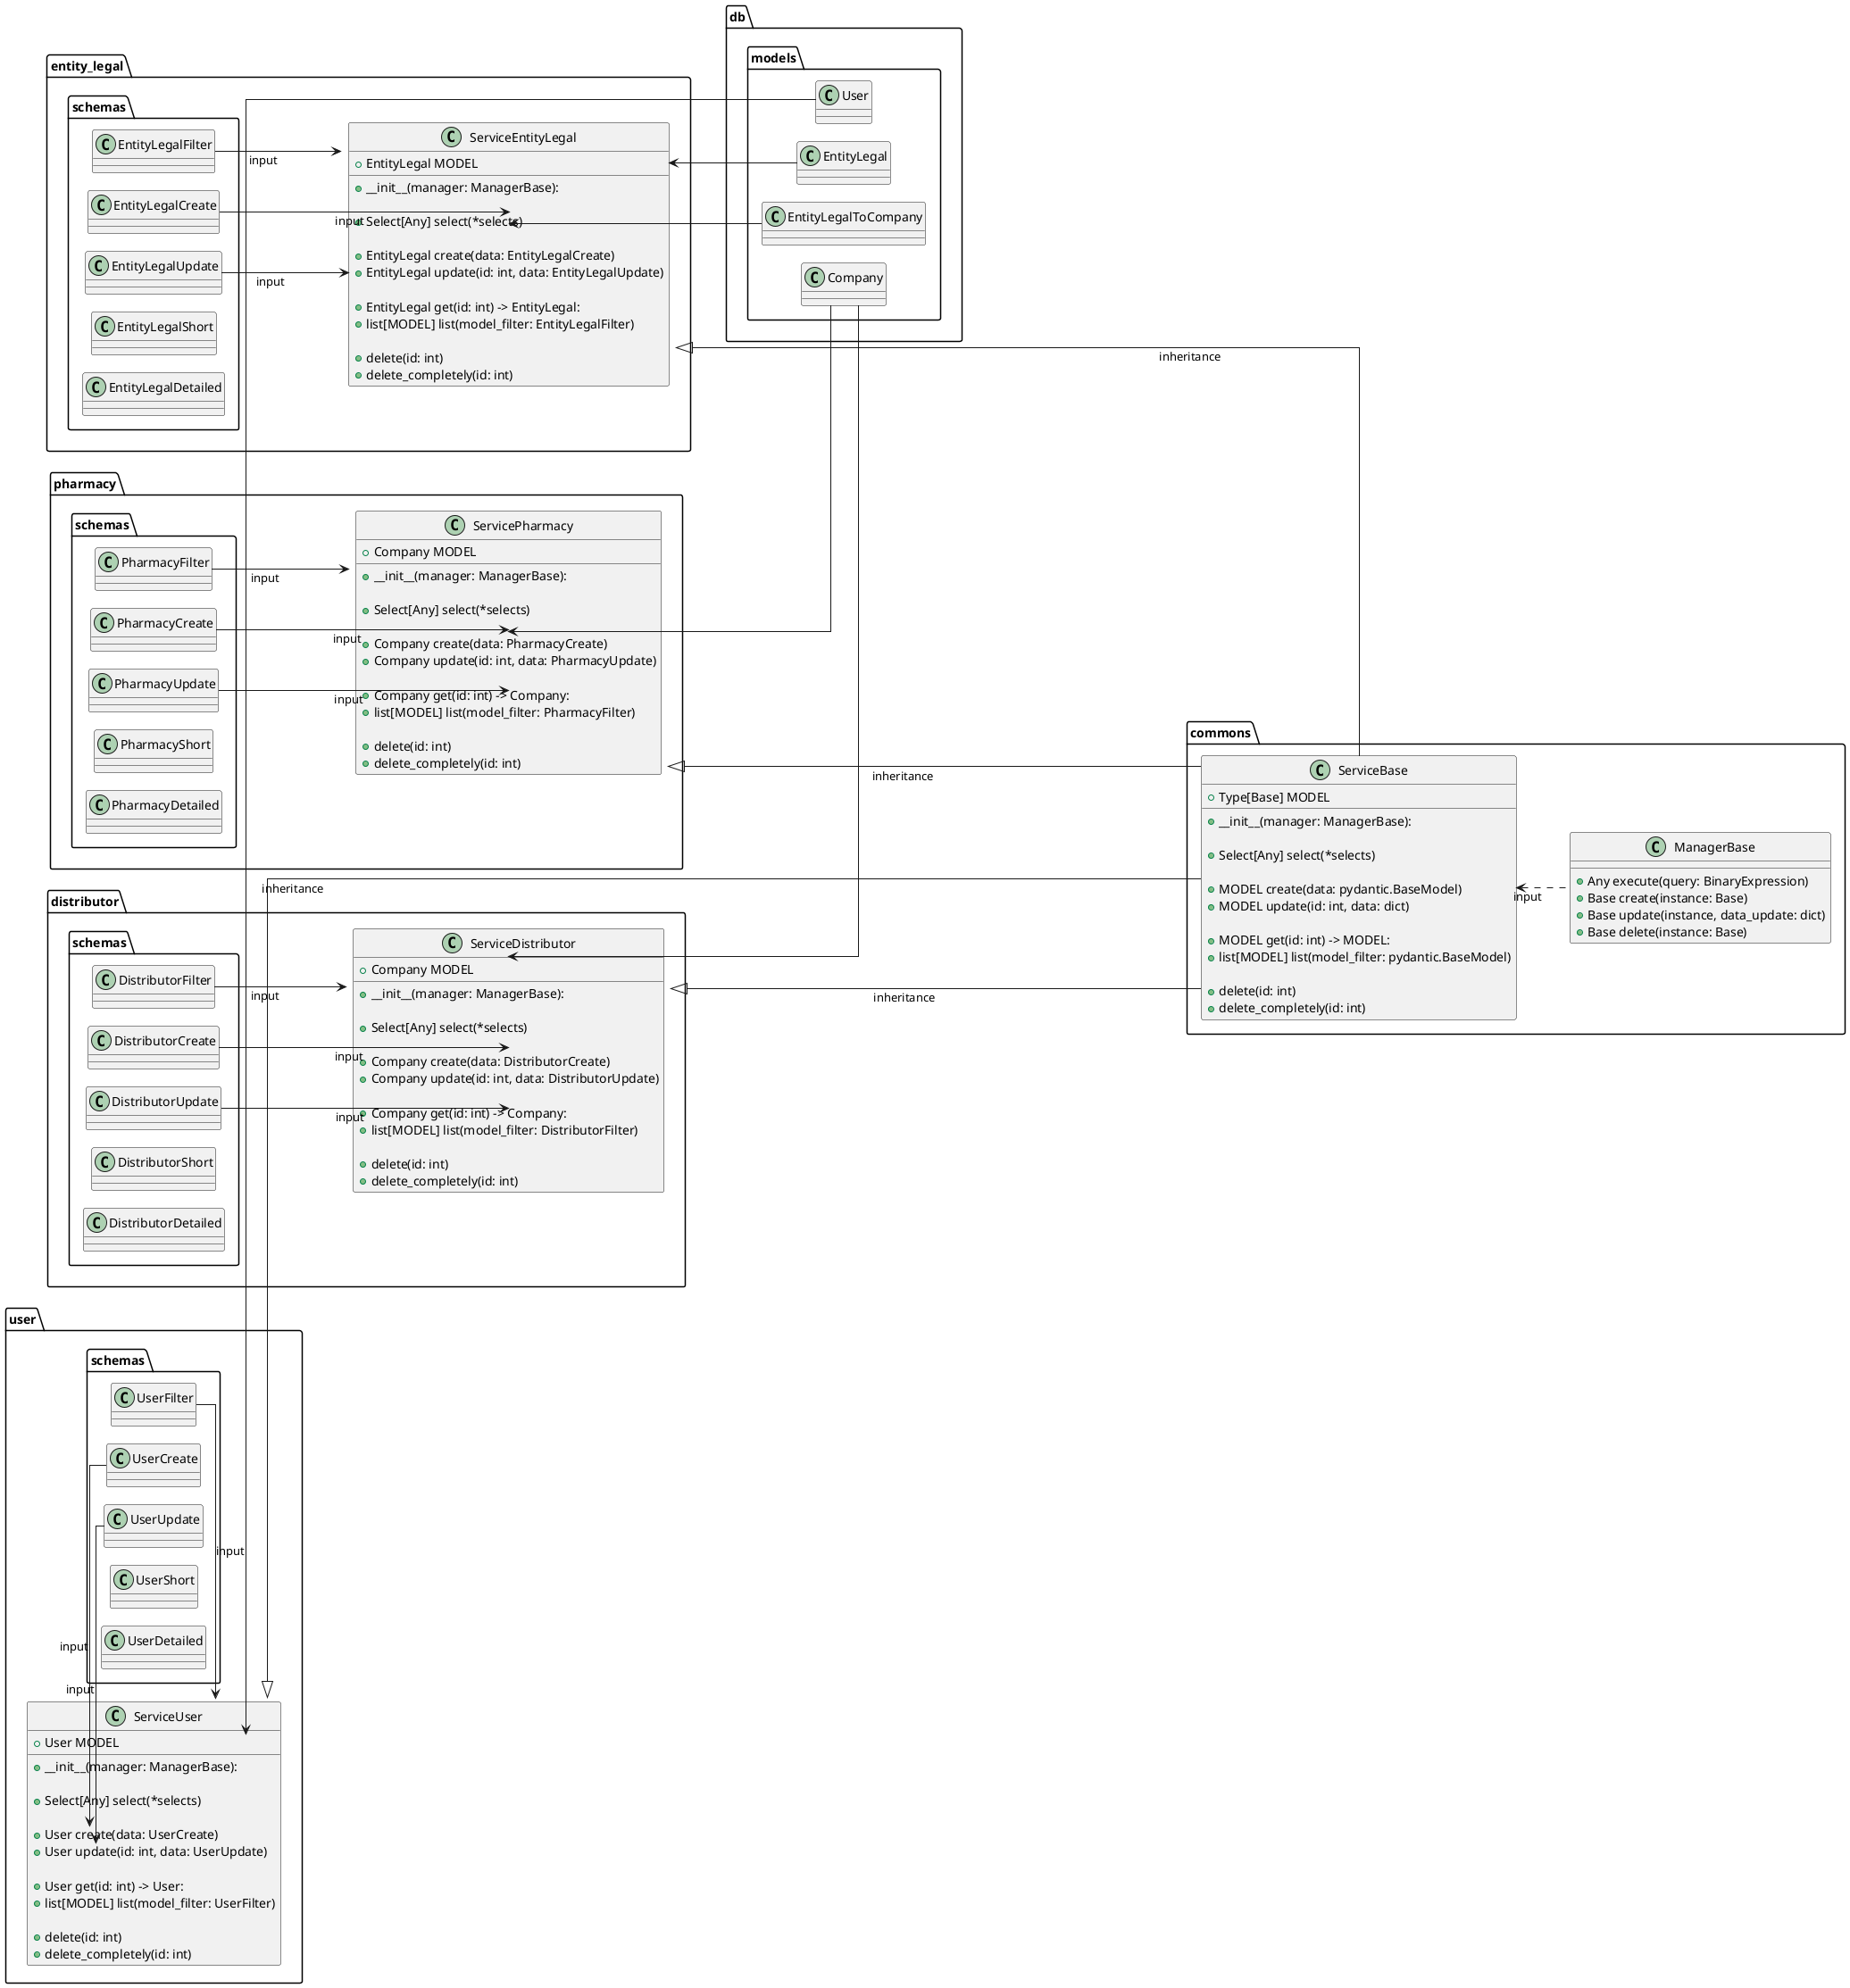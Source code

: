 @startuml
'https://plantuml.com/class-diagram
skinparam linetype ortho
skinparam nodesep 20
left to right direction

together {

    package "commons" {

        class ManagerBase {
            + Any execute(query: BinaryExpression)
            + Base create(instance: Base)
            + Base update(instance, data_update: dict)
            + Base delete(instance: Base)
        }

        class ServiceBase {
            + Type[Base] MODEL

            + __init__(manager: ManagerBase):

            + Select[Any] select(*selects)

            + MODEL create(data: pydantic.BaseModel)
            + MODEL update(id: int, data: dict)

            + MODEL get(id: int) -> MODEL:
            + list[MODEL] list(model_filter: pydantic.BaseModel)

            + delete(id: int)
            + delete_completely(id: int)
        }
    }
}

together {

    package "db" {
        package "models" {
            class User
            class EntityLegal
            class EntityLegalToCompany
            class Company
        }
    }

}

together {
    package "user" {
        class ServiceUser {
            + User MODEL

            + __init__(manager: ManagerBase):

            + Select[Any] select(*selects)

            + User create(data: UserCreate)
            + User update(id: int, data: UserUpdate)

            + User get(id: int) -> User:
            + list[MODEL] list(model_filter: UserFilter)

            + delete(id: int)
            + delete_completely(id: int)
        }
        package "schemas" {
            class UserCreate
            class UserUpdate
            class UserFilter
            class UserShort
            class UserDetailed
        }

        UserCreate -right-> ServiceUser::create : input
        UserUpdate -right-> ServiceUser::update : input
        UserFilter -right-> ServiceUser::list : input
    }

    package "entity_legal" {
        class ServiceEntityLegal {
            + EntityLegal MODEL

            + __init__(manager: ManagerBase):

            + Select[Any] select(*selects)

            + EntityLegal create(data: EntityLegalCreate)
            + EntityLegal update(id: int, data: EntityLegalUpdate)

            + EntityLegal get(id: int) -> EntityLegal:
            + list[MODEL] list(model_filter: EntityLegalFilter)

            + delete(id: int)
            + delete_completely(id: int)
        }
        package "schemas" {
            class EntityLegalCreate
            class EntityLegalUpdate
            class EntityLegalFilter
            class EntityLegalShort
            class EntityLegalDetailed
        }

        EntityLegalCreate --> ServiceEntityLegal::create : input
        EntityLegalUpdate --> ServiceEntityLegal::update : input
        EntityLegalFilter --> ServiceEntityLegal::list : input
    }

    package "pharmacy" {
        class ServicePharmacy {
            + Company MODEL

            + __init__(manager: ManagerBase):

            + Select[Any] select(*selects)

            + Company create(data: PharmacyCreate)
            + Company update(id: int, data: PharmacyUpdate)

            + Company get(id: int) -> Company:
            + list[MODEL] list(model_filter: PharmacyFilter)

            + delete(id: int)
            + delete_completely(id: int)
        }
        package "schemas" {
            class PharmacyCreate
            class PharmacyUpdate
            class PharmacyFilter
            class PharmacyShort
            class PharmacyDetailed
        }

        PharmacyCreate --> ServicePharmacy::create : input
        PharmacyUpdate --> ServicePharmacy::update : input
        PharmacyFilter --> ServicePharmacy::list : input
    }

    package "distributor" {
        class ServiceDistributor {
            + Company MODEL

            + __init__(manager: ManagerBase):

            + Select[Any] select(*selects)

            + Company create(data: DistributorCreate)
            + Company update(id: int, data: DistributorUpdate)

            + Company get(id: int) -> Company:
            + list[MODEL] list(model_filter: DistributorFilter)

            + delete(id: int)
            + delete_completely(id: int)
        }
        package "schemas" {
            class DistributorCreate
            class DistributorUpdate
            class DistributorFilter
            class DistributorShort
            class DistributorDetailed
        }

        DistributorCreate --> ServiceDistributor::create : input
        DistributorUpdate --> ServiceDistributor::update : input
        DistributorFilter --> ServiceDistributor::list : input
    }
}


ServiceBase <.. ManagerBase : input

ServiceUser <|------- ServiceBase : inheritance
ServiceEntityLegal <|------- ServiceBase : inheritance
ServicePharmacy <|------- ServiceBase : inheritance
ServiceDistributor <|------- ServiceBase : inheritance


ServiceUser::MODEL <-- User
ServiceEntityLegal::MODEL <-- EntityLegal
ServiceEntityLegal::MODEL <-- EntityLegalToCompany
ServicePharmacy::MODEL <-- Company
ServiceDistributor::MODEL <-- Company
@enduml